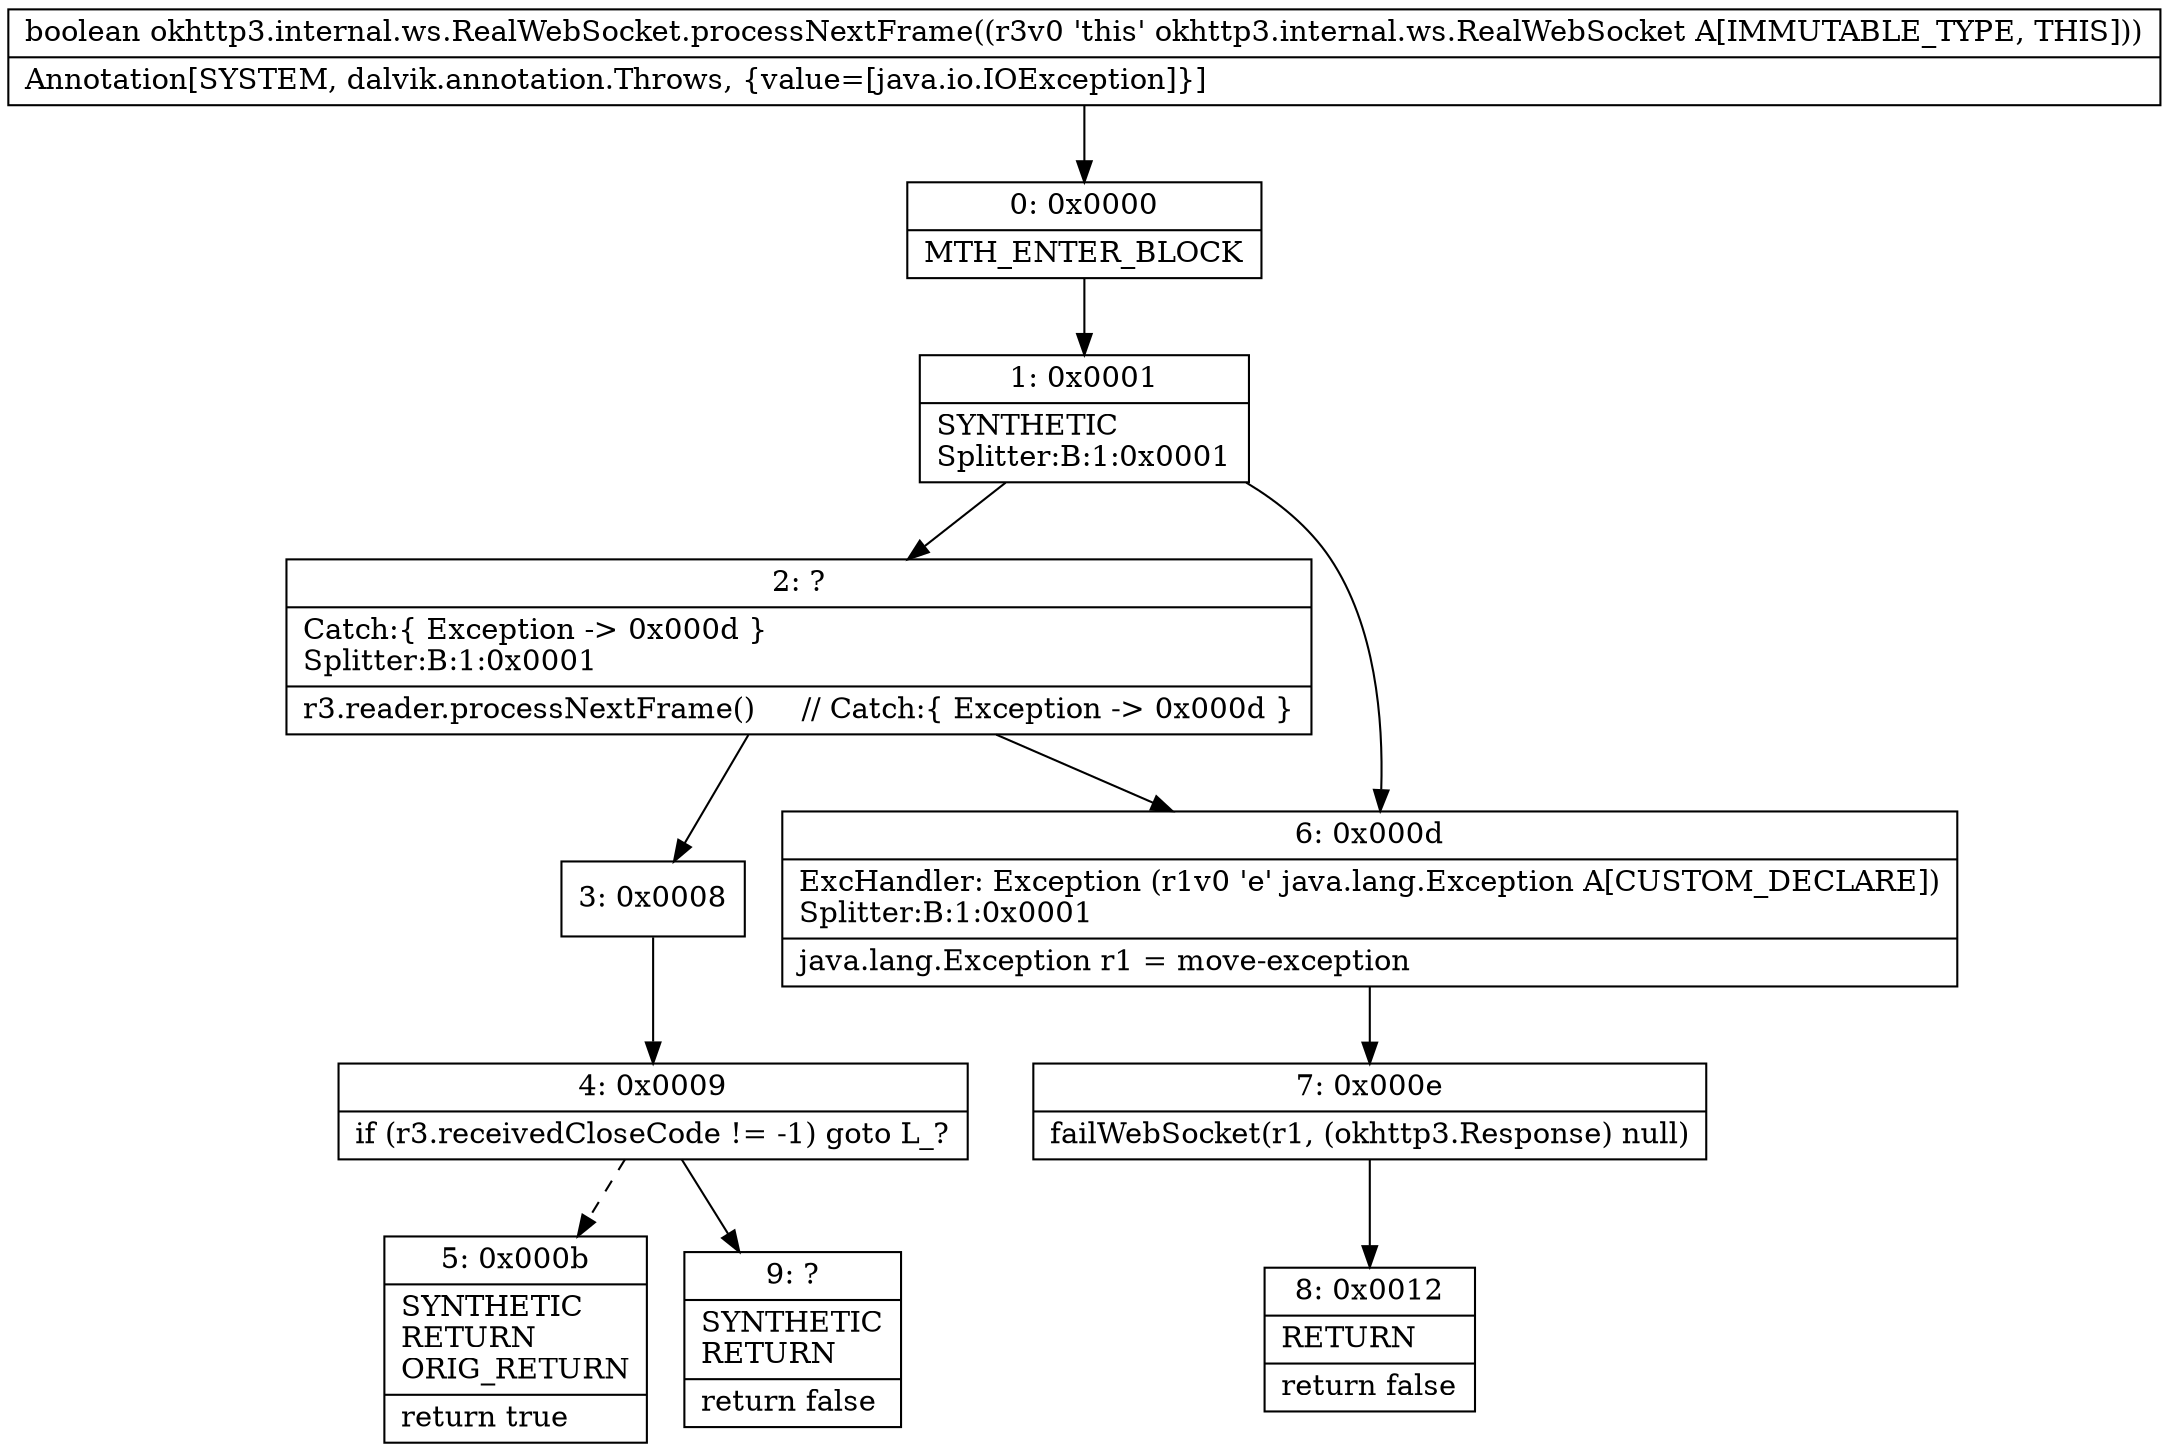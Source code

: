 digraph "CFG forokhttp3.internal.ws.RealWebSocket.processNextFrame()Z" {
Node_0 [shape=record,label="{0\:\ 0x0000|MTH_ENTER_BLOCK\l}"];
Node_1 [shape=record,label="{1\:\ 0x0001|SYNTHETIC\lSplitter:B:1:0x0001\l}"];
Node_2 [shape=record,label="{2\:\ ?|Catch:\{ Exception \-\> 0x000d \}\lSplitter:B:1:0x0001\l|r3.reader.processNextFrame()     \/\/ Catch:\{ Exception \-\> 0x000d \}\l}"];
Node_3 [shape=record,label="{3\:\ 0x0008}"];
Node_4 [shape=record,label="{4\:\ 0x0009|if (r3.receivedCloseCode != \-1) goto L_?\l}"];
Node_5 [shape=record,label="{5\:\ 0x000b|SYNTHETIC\lRETURN\lORIG_RETURN\l|return true\l}"];
Node_6 [shape=record,label="{6\:\ 0x000d|ExcHandler: Exception (r1v0 'e' java.lang.Exception A[CUSTOM_DECLARE])\lSplitter:B:1:0x0001\l|java.lang.Exception r1 = move\-exception\l}"];
Node_7 [shape=record,label="{7\:\ 0x000e|failWebSocket(r1, (okhttp3.Response) null)\l}"];
Node_8 [shape=record,label="{8\:\ 0x0012|RETURN\l|return false\l}"];
Node_9 [shape=record,label="{9\:\ ?|SYNTHETIC\lRETURN\l|return false\l}"];
MethodNode[shape=record,label="{boolean okhttp3.internal.ws.RealWebSocket.processNextFrame((r3v0 'this' okhttp3.internal.ws.RealWebSocket A[IMMUTABLE_TYPE, THIS]))  | Annotation[SYSTEM, dalvik.annotation.Throws, \{value=[java.io.IOException]\}]\l}"];
MethodNode -> Node_0;
Node_0 -> Node_1;
Node_1 -> Node_2;
Node_1 -> Node_6;
Node_2 -> Node_3;
Node_2 -> Node_6;
Node_3 -> Node_4;
Node_4 -> Node_5[style=dashed];
Node_4 -> Node_9;
Node_6 -> Node_7;
Node_7 -> Node_8;
}

